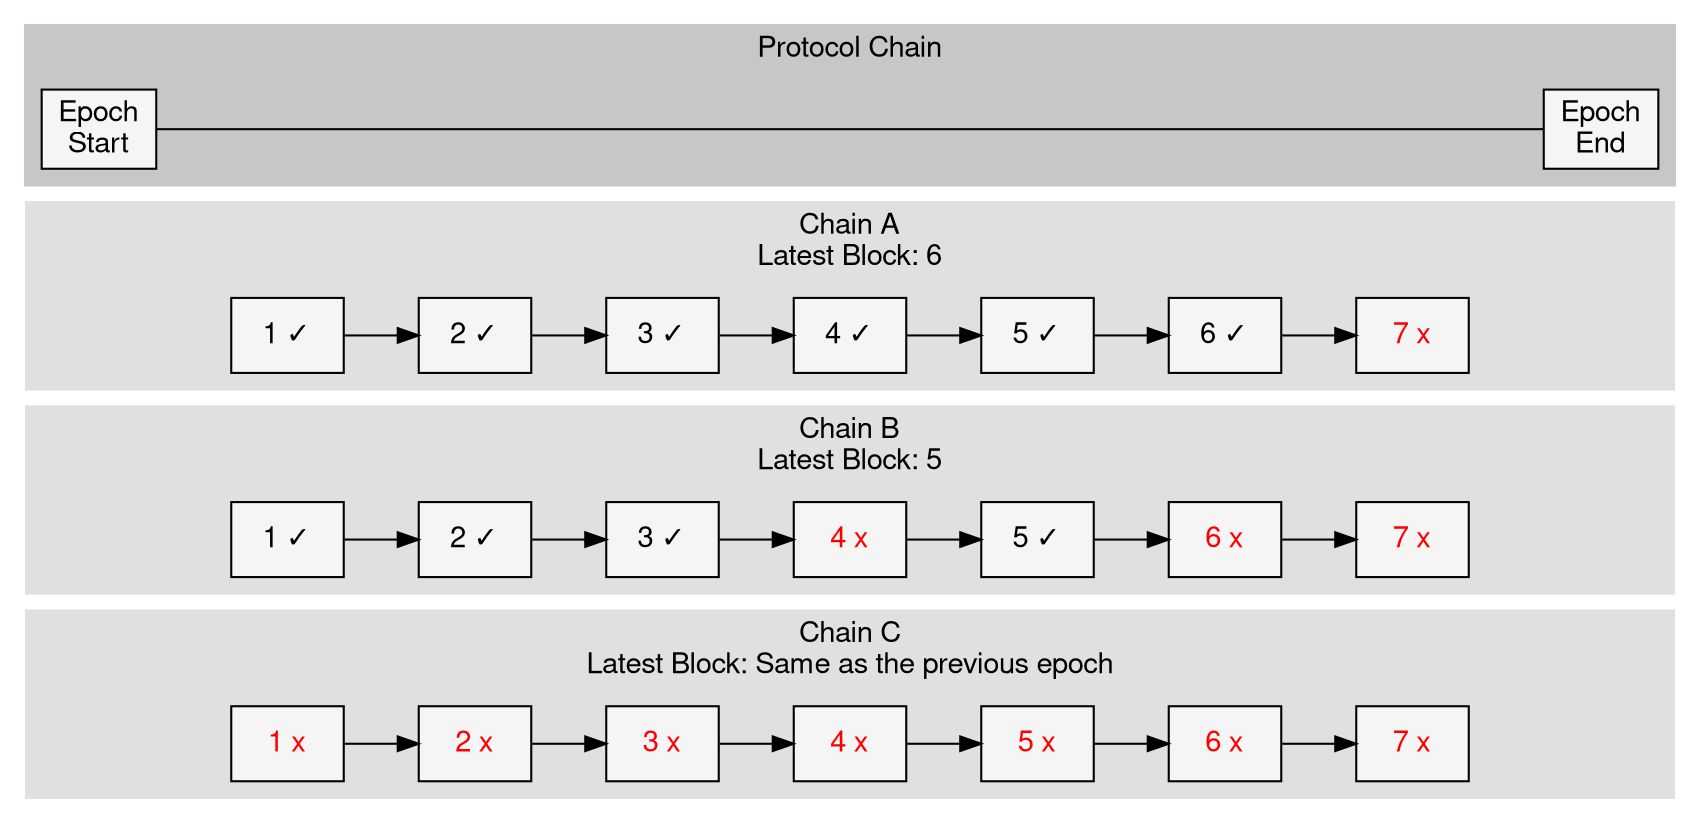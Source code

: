 digraph event_sourcing_transport_errors {
    // General Graph Display
    newrank=true;
    rankdir=LR
    fontname="Helvetica,Arial,sans-serif"
    edge [fontname="Helvetica,Arial,sans-serif"]
    node [fontname="Helvetica,Arial,sans-serif", shape=rect,
          style=filled, fillcolor="whitesmoke"]

    subgraph cluster_chain_c {
        label="Chain C\nLatest Block: Same as the previous epoch"
        style=filled
        color=grey88
        CC1  [label="", style=invis]
        CC2  [label="1 x", fontcolor=red]
        CC3  [label="2 x", fontcolor=red]
        CC4  [label="3 x", fontcolor=red]
        CC5  [label="4 x", fontcolor=red]
        CC6  [label="5 x", fontcolor=red]
        CC7  [label="6 x", fontcolor=red]
        CC8  [label="7 x", fontcolor=red]
        CC9  [label="", style=invis]
        CC2 -> CC3 -> CC4 -> CC5 -> CC6 -> CC7 -> CC8
    }

    subgraph cluster_chain_b {
        label="Chain B\nLatest Block: 5"
        style=filled
        color=grey88
        CB1  [label="", style=invis]
        CB2  [label="1 ✓"]
        CB3  [label="2 ✓"]
        CB4  [label="3 ✓"]
        CB5  [label="4 x", fontcolor=red]
        CB6  [label="5 ✓"]
        CB7  [label="6 x", fontcolor=red]
        CB8  [label="7 x", fontcolor=red]
        CB9  [label="", style=invis]
        CB2 -> CB3 -> CB4 -> CB5 -> CB6 -> CB7 -> CB8
    }

    subgraph cluster_chain_a {
        label="Chain A\nLatest Block: 6"
        style=filled
        color=grey88
        CA1  [label="", style=invis]
        CA2  [label="1 ✓"]
        CA3  [label="2 ✓"]
        CA4  [label="3 ✓"]
        CA5  [label="4 ✓"]
        CA6  [label="5 ✓"]
        CA7  [label="6 ✓"]
        CA8  [label="7 x", fontcolor=red]
        CA9  [label="", style=invis]
        CA2 -> CA3 -> CA4 -> CA5 -> CA6 -> CA7 -> CA8
    }

    subgraph cluster_protocol_chain {
        label="Protocol Chain"
        style=filled
        color=grey78
        E1  [label="Epoch\nStart"]
        E2  [label="Epoch\nEnd"]
        E1 -> E2 [arrowhead=none]
    }

    // Alignment
    { rank=same; E1; CA1; CB1; CC1}
    { rank=same; E2; CA9; CB9; CC9}

    // Invisible edges
    edge[style=invis]
    CA1 -> CA2 [style=invis]
    CA8 -> CA9 [style=invis]
    CB1 -> CB2 [style=invis]
    CB8 -> CB9 [style=invis]
    CC1 -> CC2 [style=invis]
    CC8 -> CC9 [style=invis]
}
